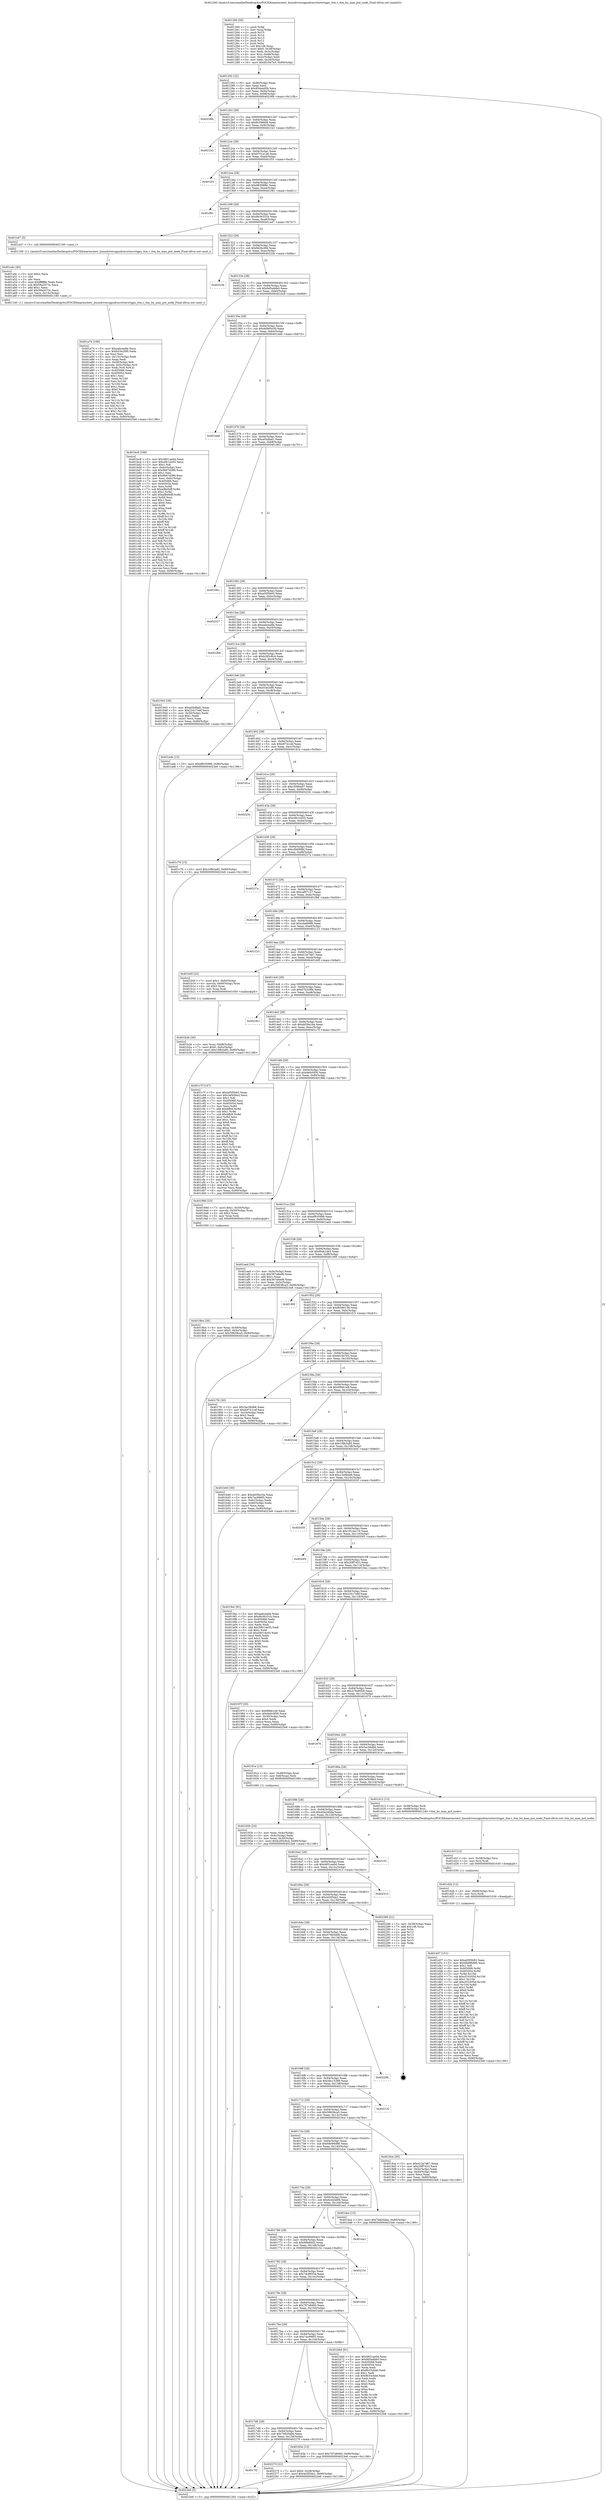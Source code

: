 digraph "0x401260" {
  label = "0x401260 (/mnt/c/Users/mathe/Desktop/tcc/POCII/binaries/extr_linuxdriversgpudrmvirtiovirtgpu_ttm.c_ttm_bo_man_put_node_Final-ollvm.out::main(0))"
  labelloc = "t"
  node[shape=record]

  Entry [label="",width=0.3,height=0.3,shape=circle,fillcolor=black,style=filled]
  "0x401292" [label="{
     0x401292 [32]\l
     | [instrs]\l
     &nbsp;&nbsp;0x401292 \<+6\>: mov -0x90(%rbp),%eax\l
     &nbsp;&nbsp;0x401298 \<+2\>: mov %eax,%ecx\l
     &nbsp;&nbsp;0x40129a \<+6\>: sub $0x85da4d5b,%ecx\l
     &nbsp;&nbsp;0x4012a0 \<+6\>: mov %eax,-0x94(%rbp)\l
     &nbsp;&nbsp;0x4012a6 \<+6\>: mov %ecx,-0x98(%rbp)\l
     &nbsp;&nbsp;0x4012ac \<+6\>: je 000000000040236b \<main+0x110b\>\l
  }"]
  "0x40236b" [label="{
     0x40236b\l
  }", style=dashed]
  "0x4012b2" [label="{
     0x4012b2 [28]\l
     | [instrs]\l
     &nbsp;&nbsp;0x4012b2 \<+5\>: jmp 00000000004012b7 \<main+0x57\>\l
     &nbsp;&nbsp;0x4012b7 \<+6\>: mov -0x94(%rbp),%eax\l
     &nbsp;&nbsp;0x4012bd \<+5\>: sub $0x8c398bf4,%eax\l
     &nbsp;&nbsp;0x4012c2 \<+6\>: mov %eax,-0x9c(%rbp)\l
     &nbsp;&nbsp;0x4012c8 \<+6\>: je 00000000004021b2 \<main+0xf52\>\l
  }"]
  Exit [label="",width=0.3,height=0.3,shape=circle,fillcolor=black,style=filled,peripheries=2]
  "0x4021b2" [label="{
     0x4021b2\l
  }", style=dashed]
  "0x4012ce" [label="{
     0x4012ce [28]\l
     | [instrs]\l
     &nbsp;&nbsp;0x4012ce \<+5\>: jmp 00000000004012d3 \<main+0x73\>\l
     &nbsp;&nbsp;0x4012d3 \<+6\>: mov -0x94(%rbp),%eax\l
     &nbsp;&nbsp;0x4012d9 \<+5\>: sub $0x9701a1a6,%eax\l
     &nbsp;&nbsp;0x4012de \<+6\>: mov %eax,-0xa0(%rbp)\l
     &nbsp;&nbsp;0x4012e4 \<+6\>: je 0000000000401f31 \<main+0xcd1\>\l
  }"]
  "0x4017f2" [label="{
     0x4017f2\l
  }", style=dashed]
  "0x401f31" [label="{
     0x401f31\l
  }", style=dashed]
  "0x4012ea" [label="{
     0x4012ea [28]\l
     | [instrs]\l
     &nbsp;&nbsp;0x4012ea \<+5\>: jmp 00000000004012ef \<main+0x8f\>\l
     &nbsp;&nbsp;0x4012ef \<+6\>: mov -0x94(%rbp),%eax\l
     &nbsp;&nbsp;0x4012f5 \<+5\>: sub $0x98308f6c,%eax\l
     &nbsp;&nbsp;0x4012fa \<+6\>: mov %eax,-0xa4(%rbp)\l
     &nbsp;&nbsp;0x401300 \<+6\>: je 0000000000401f81 \<main+0xd21\>\l
  }"]
  "0x402270" [label="{
     0x402270 [22]\l
     | [instrs]\l
     &nbsp;&nbsp;0x402270 \<+7\>: movl $0x0,-0x38(%rbp)\l
     &nbsp;&nbsp;0x402277 \<+10\>: movl $0x4d3f3da1,-0x90(%rbp)\l
     &nbsp;&nbsp;0x402281 \<+5\>: jmp 00000000004023e6 \<main+0x1186\>\l
  }"]
  "0x401f81" [label="{
     0x401f81\l
  }", style=dashed]
  "0x401306" [label="{
     0x401306 [28]\l
     | [instrs]\l
     &nbsp;&nbsp;0x401306 \<+5\>: jmp 000000000040130b \<main+0xab\>\l
     &nbsp;&nbsp;0x40130b \<+6\>: mov -0x94(%rbp),%eax\l
     &nbsp;&nbsp;0x401311 \<+5\>: sub $0x9b36331b,%eax\l
     &nbsp;&nbsp;0x401316 \<+6\>: mov %eax,-0xa8(%rbp)\l
     &nbsp;&nbsp;0x40131c \<+6\>: je 0000000000401a47 \<main+0x7e7\>\l
  }"]
  "0x401d37" [label="{
     0x401d37 [151]\l
     | [instrs]\l
     &nbsp;&nbsp;0x401d37 \<+5\>: mov $0xa05f5b93,%eax\l
     &nbsp;&nbsp;0x401d3c \<+5\>: mov $0x68d96d86,%ecx\l
     &nbsp;&nbsp;0x401d41 \<+2\>: mov $0x1,%dl\l
     &nbsp;&nbsp;0x401d43 \<+8\>: mov 0x405068,%r8d\l
     &nbsp;&nbsp;0x401d4b \<+8\>: mov 0x405054,%r9d\l
     &nbsp;&nbsp;0x401d53 \<+3\>: mov %r8d,%r10d\l
     &nbsp;&nbsp;0x401d56 \<+7\>: sub $0xcf10205d,%r10d\l
     &nbsp;&nbsp;0x401d5d \<+4\>: sub $0x1,%r10d\l
     &nbsp;&nbsp;0x401d61 \<+7\>: add $0xcf10205d,%r10d\l
     &nbsp;&nbsp;0x401d68 \<+4\>: imul %r10d,%r8d\l
     &nbsp;&nbsp;0x401d6c \<+4\>: and $0x1,%r8d\l
     &nbsp;&nbsp;0x401d70 \<+4\>: cmp $0x0,%r8d\l
     &nbsp;&nbsp;0x401d74 \<+4\>: sete %r11b\l
     &nbsp;&nbsp;0x401d78 \<+4\>: cmp $0xa,%r9d\l
     &nbsp;&nbsp;0x401d7c \<+3\>: setl %bl\l
     &nbsp;&nbsp;0x401d7f \<+3\>: mov %r11b,%r14b\l
     &nbsp;&nbsp;0x401d82 \<+4\>: xor $0xff,%r14b\l
     &nbsp;&nbsp;0x401d86 \<+3\>: mov %bl,%r15b\l
     &nbsp;&nbsp;0x401d89 \<+4\>: xor $0xff,%r15b\l
     &nbsp;&nbsp;0x401d8d \<+3\>: xor $0x1,%dl\l
     &nbsp;&nbsp;0x401d90 \<+3\>: mov %r14b,%r12b\l
     &nbsp;&nbsp;0x401d93 \<+4\>: and $0xff,%r12b\l
     &nbsp;&nbsp;0x401d97 \<+3\>: and %dl,%r11b\l
     &nbsp;&nbsp;0x401d9a \<+3\>: mov %r15b,%r13b\l
     &nbsp;&nbsp;0x401d9d \<+4\>: and $0xff,%r13b\l
     &nbsp;&nbsp;0x401da1 \<+2\>: and %dl,%bl\l
     &nbsp;&nbsp;0x401da3 \<+3\>: or %r11b,%r12b\l
     &nbsp;&nbsp;0x401da6 \<+3\>: or %bl,%r13b\l
     &nbsp;&nbsp;0x401da9 \<+3\>: xor %r13b,%r12b\l
     &nbsp;&nbsp;0x401dac \<+3\>: or %r15b,%r14b\l
     &nbsp;&nbsp;0x401daf \<+4\>: xor $0xff,%r14b\l
     &nbsp;&nbsp;0x401db3 \<+3\>: or $0x1,%dl\l
     &nbsp;&nbsp;0x401db6 \<+3\>: and %dl,%r14b\l
     &nbsp;&nbsp;0x401db9 \<+3\>: or %r14b,%r12b\l
     &nbsp;&nbsp;0x401dbc \<+4\>: test $0x1,%r12b\l
     &nbsp;&nbsp;0x401dc0 \<+3\>: cmovne %ecx,%eax\l
     &nbsp;&nbsp;0x401dc3 \<+6\>: mov %eax,-0x90(%rbp)\l
     &nbsp;&nbsp;0x401dc9 \<+5\>: jmp 00000000004023e6 \<main+0x1186\>\l
  }"]
  "0x401a47" [label="{
     0x401a47 [5]\l
     | [instrs]\l
     &nbsp;&nbsp;0x401a47 \<+5\>: call 0000000000401160 \<next_i\>\l
     | [calls]\l
     &nbsp;&nbsp;0x401160 \{1\} (/mnt/c/Users/mathe/Desktop/tcc/POCII/binaries/extr_linuxdriversgpudrmvirtiovirtgpu_ttm.c_ttm_bo_man_put_node_Final-ollvm.out::next_i)\l
  }"]
  "0x401322" [label="{
     0x401322 [28]\l
     | [instrs]\l
     &nbsp;&nbsp;0x401322 \<+5\>: jmp 0000000000401327 \<main+0xc7\>\l
     &nbsp;&nbsp;0x401327 \<+6\>: mov -0x94(%rbp),%eax\l
     &nbsp;&nbsp;0x40132d \<+5\>: sub $0x9d2bc6fd,%eax\l
     &nbsp;&nbsp;0x401332 \<+6\>: mov %eax,-0xac(%rbp)\l
     &nbsp;&nbsp;0x401338 \<+6\>: je 000000000040223e \<main+0xfde\>\l
  }"]
  "0x401d2b" [label="{
     0x401d2b [12]\l
     | [instrs]\l
     &nbsp;&nbsp;0x401d2b \<+4\>: mov -0x68(%rbp),%rsi\l
     &nbsp;&nbsp;0x401d2f \<+3\>: mov %rsi,%rdi\l
     &nbsp;&nbsp;0x401d32 \<+5\>: call 0000000000401030 \<free@plt\>\l
     | [calls]\l
     &nbsp;&nbsp;0x401030 \{1\} (unknown)\l
  }"]
  "0x40223e" [label="{
     0x40223e\l
  }", style=dashed]
  "0x40133e" [label="{
     0x40133e [28]\l
     | [instrs]\l
     &nbsp;&nbsp;0x40133e \<+5\>: jmp 0000000000401343 \<main+0xe3\>\l
     &nbsp;&nbsp;0x401343 \<+6\>: mov -0x94(%rbp),%eax\l
     &nbsp;&nbsp;0x401349 \<+5\>: sub $0x9d5a4bb0,%eax\l
     &nbsp;&nbsp;0x40134e \<+6\>: mov %eax,-0xb0(%rbp)\l
     &nbsp;&nbsp;0x401354 \<+6\>: je 0000000000401bc8 \<main+0x968\>\l
  }"]
  "0x401d1f" [label="{
     0x401d1f [12]\l
     | [instrs]\l
     &nbsp;&nbsp;0x401d1f \<+4\>: mov -0x58(%rbp),%rsi\l
     &nbsp;&nbsp;0x401d23 \<+3\>: mov %rsi,%rdi\l
     &nbsp;&nbsp;0x401d26 \<+5\>: call 0000000000401030 \<free@plt\>\l
     | [calls]\l
     &nbsp;&nbsp;0x401030 \{1\} (unknown)\l
  }"]
  "0x401bc8" [label="{
     0x401bc8 [168]\l
     | [instrs]\l
     &nbsp;&nbsp;0x401bc8 \<+5\>: mov $0x4851ae0d,%eax\l
     &nbsp;&nbsp;0x401bcd \<+5\>: mov $0xc6b14455,%ecx\l
     &nbsp;&nbsp;0x401bd2 \<+2\>: mov $0x1,%dl\l
     &nbsp;&nbsp;0x401bd4 \<+3\>: mov -0x6c(%rbp),%esi\l
     &nbsp;&nbsp;0x401bd7 \<+6\>: sub $0x9b67d386,%esi\l
     &nbsp;&nbsp;0x401bdd \<+3\>: add $0x1,%esi\l
     &nbsp;&nbsp;0x401be0 \<+6\>: add $0x9b67d386,%esi\l
     &nbsp;&nbsp;0x401be6 \<+3\>: mov %esi,-0x6c(%rbp)\l
     &nbsp;&nbsp;0x401be9 \<+7\>: mov 0x405068,%esi\l
     &nbsp;&nbsp;0x401bf0 \<+7\>: mov 0x405054,%edi\l
     &nbsp;&nbsp;0x401bf7 \<+3\>: mov %esi,%r8d\l
     &nbsp;&nbsp;0x401bfa \<+7\>: sub $0xaf8e0eff,%r8d\l
     &nbsp;&nbsp;0x401c01 \<+4\>: sub $0x1,%r8d\l
     &nbsp;&nbsp;0x401c05 \<+7\>: add $0xaf8e0eff,%r8d\l
     &nbsp;&nbsp;0x401c0c \<+4\>: imul %r8d,%esi\l
     &nbsp;&nbsp;0x401c10 \<+3\>: and $0x1,%esi\l
     &nbsp;&nbsp;0x401c13 \<+3\>: cmp $0x0,%esi\l
     &nbsp;&nbsp;0x401c16 \<+4\>: sete %r9b\l
     &nbsp;&nbsp;0x401c1a \<+3\>: cmp $0xa,%edi\l
     &nbsp;&nbsp;0x401c1d \<+4\>: setl %r10b\l
     &nbsp;&nbsp;0x401c21 \<+3\>: mov %r9b,%r11b\l
     &nbsp;&nbsp;0x401c24 \<+4\>: xor $0xff,%r11b\l
     &nbsp;&nbsp;0x401c28 \<+3\>: mov %r10b,%bl\l
     &nbsp;&nbsp;0x401c2b \<+3\>: xor $0xff,%bl\l
     &nbsp;&nbsp;0x401c2e \<+3\>: xor $0x1,%dl\l
     &nbsp;&nbsp;0x401c31 \<+3\>: mov %r11b,%r14b\l
     &nbsp;&nbsp;0x401c34 \<+4\>: and $0xff,%r14b\l
     &nbsp;&nbsp;0x401c38 \<+3\>: and %dl,%r9b\l
     &nbsp;&nbsp;0x401c3b \<+3\>: mov %bl,%r15b\l
     &nbsp;&nbsp;0x401c3e \<+4\>: and $0xff,%r15b\l
     &nbsp;&nbsp;0x401c42 \<+3\>: and %dl,%r10b\l
     &nbsp;&nbsp;0x401c45 \<+3\>: or %r9b,%r14b\l
     &nbsp;&nbsp;0x401c48 \<+3\>: or %r10b,%r15b\l
     &nbsp;&nbsp;0x401c4b \<+3\>: xor %r15b,%r14b\l
     &nbsp;&nbsp;0x401c4e \<+3\>: or %bl,%r11b\l
     &nbsp;&nbsp;0x401c51 \<+4\>: xor $0xff,%r11b\l
     &nbsp;&nbsp;0x401c55 \<+3\>: or $0x1,%dl\l
     &nbsp;&nbsp;0x401c58 \<+3\>: and %dl,%r11b\l
     &nbsp;&nbsp;0x401c5b \<+3\>: or %r11b,%r14b\l
     &nbsp;&nbsp;0x401c5e \<+4\>: test $0x1,%r14b\l
     &nbsp;&nbsp;0x401c62 \<+3\>: cmovne %ecx,%eax\l
     &nbsp;&nbsp;0x401c65 \<+6\>: mov %eax,-0x90(%rbp)\l
     &nbsp;&nbsp;0x401c6b \<+5\>: jmp 00000000004023e6 \<main+0x1186\>\l
  }"]
  "0x40135a" [label="{
     0x40135a [28]\l
     | [instrs]\l
     &nbsp;&nbsp;0x40135a \<+5\>: jmp 000000000040135f \<main+0xff\>\l
     &nbsp;&nbsp;0x40135f \<+6\>: mov -0x94(%rbp),%eax\l
     &nbsp;&nbsp;0x401365 \<+5\>: sub $0x9d965e39,%eax\l
     &nbsp;&nbsp;0x40136a \<+6\>: mov %eax,-0xb4(%rbp)\l
     &nbsp;&nbsp;0x401370 \<+6\>: je 0000000000401ddd \<main+0xb7d\>\l
  }"]
  "0x4017d6" [label="{
     0x4017d6 [28]\l
     | [instrs]\l
     &nbsp;&nbsp;0x4017d6 \<+5\>: jmp 00000000004017db \<main+0x57b\>\l
     &nbsp;&nbsp;0x4017db \<+6\>: mov -0x94(%rbp),%eax\l
     &nbsp;&nbsp;0x4017e1 \<+5\>: sub $0x7b820abe,%eax\l
     &nbsp;&nbsp;0x4017e6 \<+6\>: mov %eax,-0x158(%rbp)\l
     &nbsp;&nbsp;0x4017ec \<+6\>: je 0000000000402270 \<main+0x1010\>\l
  }"]
  "0x401ddd" [label="{
     0x401ddd\l
  }", style=dashed]
  "0x401376" [label="{
     0x401376 [28]\l
     | [instrs]\l
     &nbsp;&nbsp;0x401376 \<+5\>: jmp 000000000040137b \<main+0x11b\>\l
     &nbsp;&nbsp;0x40137b \<+6\>: mov -0x94(%rbp),%eax\l
     &nbsp;&nbsp;0x401381 \<+5\>: sub $0xa05dfad1,%eax\l
     &nbsp;&nbsp;0x401386 \<+6\>: mov %eax,-0xb8(%rbp)\l
     &nbsp;&nbsp;0x40138c \<+6\>: je 0000000000401961 \<main+0x701\>\l
  }"]
  "0x401b5e" [label="{
     0x401b5e [15]\l
     | [instrs]\l
     &nbsp;&nbsp;0x401b5e \<+10\>: movl $0x787a8460,-0x90(%rbp)\l
     &nbsp;&nbsp;0x401b68 \<+5\>: jmp 00000000004023e6 \<main+0x1186\>\l
  }"]
  "0x401961" [label="{
     0x401961\l
  }", style=dashed]
  "0x401392" [label="{
     0x401392 [28]\l
     | [instrs]\l
     &nbsp;&nbsp;0x401392 \<+5\>: jmp 0000000000401397 \<main+0x137\>\l
     &nbsp;&nbsp;0x401397 \<+6\>: mov -0x94(%rbp),%eax\l
     &nbsp;&nbsp;0x40139d \<+5\>: sub $0xa05f5b93,%eax\l
     &nbsp;&nbsp;0x4013a2 \<+6\>: mov %eax,-0xbc(%rbp)\l
     &nbsp;&nbsp;0x4013a8 \<+6\>: je 0000000000402337 \<main+0x10d7\>\l
  }"]
  "0x4017ba" [label="{
     0x4017ba [28]\l
     | [instrs]\l
     &nbsp;&nbsp;0x4017ba \<+5\>: jmp 00000000004017bf \<main+0x55f\>\l
     &nbsp;&nbsp;0x4017bf \<+6\>: mov -0x94(%rbp),%eax\l
     &nbsp;&nbsp;0x4017c5 \<+5\>: sub $0x7ac996f3,%eax\l
     &nbsp;&nbsp;0x4017ca \<+6\>: mov %eax,-0x154(%rbp)\l
     &nbsp;&nbsp;0x4017d0 \<+6\>: je 0000000000401b5e \<main+0x8fe\>\l
  }"]
  "0x402337" [label="{
     0x402337\l
  }", style=dashed]
  "0x4013ae" [label="{
     0x4013ae [28]\l
     | [instrs]\l
     &nbsp;&nbsp;0x4013ae \<+5\>: jmp 00000000004013b3 \<main+0x153\>\l
     &nbsp;&nbsp;0x4013b3 \<+6\>: mov -0x94(%rbp),%eax\l
     &nbsp;&nbsp;0x4013b9 \<+5\>: sub $0xaabcea8a,%eax\l
     &nbsp;&nbsp;0x4013be \<+6\>: mov %eax,-0xc0(%rbp)\l
     &nbsp;&nbsp;0x4013c4 \<+6\>: je 00000000004022b6 \<main+0x1056\>\l
  }"]
  "0x401b6d" [label="{
     0x401b6d [91]\l
     | [instrs]\l
     &nbsp;&nbsp;0x401b6d \<+5\>: mov $0x4851ae0d,%eax\l
     &nbsp;&nbsp;0x401b72 \<+5\>: mov $0x9d5a4bb0,%ecx\l
     &nbsp;&nbsp;0x401b77 \<+7\>: mov 0x405068,%edx\l
     &nbsp;&nbsp;0x401b7e \<+7\>: mov 0x405054,%esi\l
     &nbsp;&nbsp;0x401b85 \<+2\>: mov %edx,%edi\l
     &nbsp;&nbsp;0x401b87 \<+6\>: add $0x9b33cbdd,%edi\l
     &nbsp;&nbsp;0x401b8d \<+3\>: sub $0x1,%edi\l
     &nbsp;&nbsp;0x401b90 \<+6\>: sub $0x9b33cbdd,%edi\l
     &nbsp;&nbsp;0x401b96 \<+3\>: imul %edi,%edx\l
     &nbsp;&nbsp;0x401b99 \<+3\>: and $0x1,%edx\l
     &nbsp;&nbsp;0x401b9c \<+3\>: cmp $0x0,%edx\l
     &nbsp;&nbsp;0x401b9f \<+4\>: sete %r8b\l
     &nbsp;&nbsp;0x401ba3 \<+3\>: cmp $0xa,%esi\l
     &nbsp;&nbsp;0x401ba6 \<+4\>: setl %r9b\l
     &nbsp;&nbsp;0x401baa \<+3\>: mov %r8b,%r10b\l
     &nbsp;&nbsp;0x401bad \<+3\>: and %r9b,%r10b\l
     &nbsp;&nbsp;0x401bb0 \<+3\>: xor %r9b,%r8b\l
     &nbsp;&nbsp;0x401bb3 \<+3\>: or %r8b,%r10b\l
     &nbsp;&nbsp;0x401bb6 \<+4\>: test $0x1,%r10b\l
     &nbsp;&nbsp;0x401bba \<+3\>: cmovne %ecx,%eax\l
     &nbsp;&nbsp;0x401bbd \<+6\>: mov %eax,-0x90(%rbp)\l
     &nbsp;&nbsp;0x401bc3 \<+5\>: jmp 00000000004023e6 \<main+0x1186\>\l
  }"]
  "0x4022b6" [label="{
     0x4022b6\l
  }", style=dashed]
  "0x4013ca" [label="{
     0x4013ca [28]\l
     | [instrs]\l
     &nbsp;&nbsp;0x4013ca \<+5\>: jmp 00000000004013cf \<main+0x16f\>\l
     &nbsp;&nbsp;0x4013cf \<+6\>: mov -0x94(%rbp),%eax\l
     &nbsp;&nbsp;0x4013d5 \<+5\>: sub $0xb285c8c4,%eax\l
     &nbsp;&nbsp;0x4013da \<+6\>: mov %eax,-0xc4(%rbp)\l
     &nbsp;&nbsp;0x4013e0 \<+6\>: je 0000000000401943 \<main+0x6e3\>\l
  }"]
  "0x40179e" [label="{
     0x40179e [28]\l
     | [instrs]\l
     &nbsp;&nbsp;0x40179e \<+5\>: jmp 00000000004017a3 \<main+0x543\>\l
     &nbsp;&nbsp;0x4017a3 \<+6\>: mov -0x94(%rbp),%eax\l
     &nbsp;&nbsp;0x4017a9 \<+5\>: sub $0x787a8460,%eax\l
     &nbsp;&nbsp;0x4017ae \<+6\>: mov %eax,-0x150(%rbp)\l
     &nbsp;&nbsp;0x4017b4 \<+6\>: je 0000000000401b6d \<main+0x90d\>\l
  }"]
  "0x401943" [label="{
     0x401943 [30]\l
     | [instrs]\l
     &nbsp;&nbsp;0x401943 \<+5\>: mov $0xa05dfad1,%eax\l
     &nbsp;&nbsp;0x401948 \<+5\>: mov $0x23417e6f,%ecx\l
     &nbsp;&nbsp;0x40194d \<+3\>: mov -0x30(%rbp),%edx\l
     &nbsp;&nbsp;0x401950 \<+3\>: cmp $0x1,%edx\l
     &nbsp;&nbsp;0x401953 \<+3\>: cmovl %ecx,%eax\l
     &nbsp;&nbsp;0x401956 \<+6\>: mov %eax,-0x90(%rbp)\l
     &nbsp;&nbsp;0x40195c \<+5\>: jmp 00000000004023e6 \<main+0x1186\>\l
  }"]
  "0x4013e6" [label="{
     0x4013e6 [28]\l
     | [instrs]\l
     &nbsp;&nbsp;0x4013e6 \<+5\>: jmp 00000000004013eb \<main+0x18b\>\l
     &nbsp;&nbsp;0x4013eb \<+6\>: mov -0x94(%rbp),%eax\l
     &nbsp;&nbsp;0x4013f1 \<+5\>: sub $0xb53e20f0,%eax\l
     &nbsp;&nbsp;0x4013f6 \<+6\>: mov %eax,-0xc8(%rbp)\l
     &nbsp;&nbsp;0x4013fc \<+6\>: je 0000000000401ade \<main+0x87e\>\l
  }"]
  "0x401e0e" [label="{
     0x401e0e\l
  }", style=dashed]
  "0x401ade" [label="{
     0x401ade [15]\l
     | [instrs]\l
     &nbsp;&nbsp;0x401ade \<+10\>: movl $0xdf935998,-0x90(%rbp)\l
     &nbsp;&nbsp;0x401ae8 \<+5\>: jmp 00000000004023e6 \<main+0x1186\>\l
  }"]
  "0x401402" [label="{
     0x401402 [28]\l
     | [instrs]\l
     &nbsp;&nbsp;0x401402 \<+5\>: jmp 0000000000401407 \<main+0x1a7\>\l
     &nbsp;&nbsp;0x401407 \<+6\>: mov -0x94(%rbp),%eax\l
     &nbsp;&nbsp;0x40140d \<+5\>: sub $0xb9741cef,%eax\l
     &nbsp;&nbsp;0x401412 \<+6\>: mov %eax,-0xcc(%rbp)\l
     &nbsp;&nbsp;0x401418 \<+6\>: je 000000000040181a \<main+0x5ba\>\l
  }"]
  "0x401782" [label="{
     0x401782 [28]\l
     | [instrs]\l
     &nbsp;&nbsp;0x401782 \<+5\>: jmp 0000000000401787 \<main+0x527\>\l
     &nbsp;&nbsp;0x401787 \<+6\>: mov -0x94(%rbp),%eax\l
     &nbsp;&nbsp;0x40178d \<+5\>: sub $0x74c8955a,%eax\l
     &nbsp;&nbsp;0x401792 \<+6\>: mov %eax,-0x14c(%rbp)\l
     &nbsp;&nbsp;0x401798 \<+6\>: je 0000000000401e0e \<main+0xbae\>\l
  }"]
  "0x40181a" [label="{
     0x40181a\l
  }", style=dashed]
  "0x40141e" [label="{
     0x40141e [28]\l
     | [instrs]\l
     &nbsp;&nbsp;0x40141e \<+5\>: jmp 0000000000401423 \<main+0x1c3\>\l
     &nbsp;&nbsp;0x401423 \<+6\>: mov -0x94(%rbp),%eax\l
     &nbsp;&nbsp;0x401429 \<+5\>: sub $0xc599ba07,%eax\l
     &nbsp;&nbsp;0x40142e \<+6\>: mov %eax,-0xd0(%rbp)\l
     &nbsp;&nbsp;0x401434 \<+6\>: je 000000000040225c \<main+0xffc\>\l
  }"]
  "0x40215c" [label="{
     0x40215c\l
  }", style=dashed]
  "0x40225c" [label="{
     0x40225c\l
  }", style=dashed]
  "0x40143a" [label="{
     0x40143a [28]\l
     | [instrs]\l
     &nbsp;&nbsp;0x40143a \<+5\>: jmp 000000000040143f \<main+0x1df\>\l
     &nbsp;&nbsp;0x40143f \<+6\>: mov -0x94(%rbp),%eax\l
     &nbsp;&nbsp;0x401445 \<+5\>: sub $0xc6b14455,%eax\l
     &nbsp;&nbsp;0x40144a \<+6\>: mov %eax,-0xd4(%rbp)\l
     &nbsp;&nbsp;0x401450 \<+6\>: je 0000000000401c70 \<main+0xa10\>\l
  }"]
  "0x401766" [label="{
     0x401766 [28]\l
     | [instrs]\l
     &nbsp;&nbsp;0x401766 \<+5\>: jmp 000000000040176b \<main+0x50b\>\l
     &nbsp;&nbsp;0x40176b \<+6\>: mov -0x94(%rbp),%eax\l
     &nbsp;&nbsp;0x401771 \<+5\>: sub $0x6f8dfd45,%eax\l
     &nbsp;&nbsp;0x401776 \<+6\>: mov %eax,-0x148(%rbp)\l
     &nbsp;&nbsp;0x40177c \<+6\>: je 000000000040215c \<main+0xefc\>\l
  }"]
  "0x401c70" [label="{
     0x401c70 [15]\l
     | [instrs]\l
     &nbsp;&nbsp;0x401c70 \<+10\>: movl $0x10fb3a85,-0x90(%rbp)\l
     &nbsp;&nbsp;0x401c7a \<+5\>: jmp 00000000004023e6 \<main+0x1186\>\l
  }"]
  "0x401456" [label="{
     0x401456 [28]\l
     | [instrs]\l
     &nbsp;&nbsp;0x401456 \<+5\>: jmp 000000000040145b \<main+0x1fb\>\l
     &nbsp;&nbsp;0x40145b \<+6\>: mov -0x94(%rbp),%eax\l
     &nbsp;&nbsp;0x401461 \<+5\>: sub $0xc6b699fd,%eax\l
     &nbsp;&nbsp;0x401466 \<+6\>: mov %eax,-0xd8(%rbp)\l
     &nbsp;&nbsp;0x40146c \<+6\>: je 000000000040237a \<main+0x111a\>\l
  }"]
  "0x401ea1" [label="{
     0x401ea1\l
  }", style=dashed]
  "0x40237a" [label="{
     0x40237a\l
  }", style=dashed]
  "0x401472" [label="{
     0x401472 [28]\l
     | [instrs]\l
     &nbsp;&nbsp;0x401472 \<+5\>: jmp 0000000000401477 \<main+0x217\>\l
     &nbsp;&nbsp;0x401477 \<+6\>: mov -0x94(%rbp),%eax\l
     &nbsp;&nbsp;0x40147d \<+5\>: sub $0xcaf07127,%eax\l
     &nbsp;&nbsp;0x401482 \<+6\>: mov %eax,-0xdc(%rbp)\l
     &nbsp;&nbsp;0x401488 \<+6\>: je 0000000000401f9d \<main+0xd3d\>\l
  }"]
  "0x40174a" [label="{
     0x40174a [28]\l
     | [instrs]\l
     &nbsp;&nbsp;0x40174a \<+5\>: jmp 000000000040174f \<main+0x4ef\>\l
     &nbsp;&nbsp;0x40174f \<+6\>: mov -0x94(%rbp),%eax\l
     &nbsp;&nbsp;0x401755 \<+5\>: sub $0x6cd2bb96,%eax\l
     &nbsp;&nbsp;0x40175a \<+6\>: mov %eax,-0x144(%rbp)\l
     &nbsp;&nbsp;0x401760 \<+6\>: je 0000000000401ea1 \<main+0xc41\>\l
  }"]
  "0x401f9d" [label="{
     0x401f9d\l
  }", style=dashed]
  "0x40148e" [label="{
     0x40148e [28]\l
     | [instrs]\l
     &nbsp;&nbsp;0x40148e \<+5\>: jmp 0000000000401493 \<main+0x233\>\l
     &nbsp;&nbsp;0x401493 \<+6\>: mov -0x94(%rbp),%eax\l
     &nbsp;&nbsp;0x401499 \<+5\>: sub $0xcda666f9,%eax\l
     &nbsp;&nbsp;0x40149e \<+6\>: mov %eax,-0xe0(%rbp)\l
     &nbsp;&nbsp;0x4014a4 \<+6\>: je 0000000000402123 \<main+0xec3\>\l
  }"]
  "0x401dce" [label="{
     0x401dce [15]\l
     | [instrs]\l
     &nbsp;&nbsp;0x401dce \<+10\>: movl $0x7b820abe,-0x90(%rbp)\l
     &nbsp;&nbsp;0x401dd8 \<+5\>: jmp 00000000004023e6 \<main+0x1186\>\l
  }"]
  "0x402123" [label="{
     0x402123\l
  }", style=dashed]
  "0x4014aa" [label="{
     0x4014aa [28]\l
     | [instrs]\l
     &nbsp;&nbsp;0x4014aa \<+5\>: jmp 00000000004014af \<main+0x24f\>\l
     &nbsp;&nbsp;0x4014af \<+6\>: mov -0x94(%rbp),%eax\l
     &nbsp;&nbsp;0x4014b5 \<+5\>: sub $0xd12e7a67,%eax\l
     &nbsp;&nbsp;0x4014ba \<+6\>: mov %eax,-0xe4(%rbp)\l
     &nbsp;&nbsp;0x4014c0 \<+6\>: je 0000000000401b0f \<main+0x8af\>\l
  }"]
  "0x401b26" [label="{
     0x401b26 [26]\l
     | [instrs]\l
     &nbsp;&nbsp;0x401b26 \<+4\>: mov %rax,-0x68(%rbp)\l
     &nbsp;&nbsp;0x401b2a \<+7\>: movl $0x0,-0x6c(%rbp)\l
     &nbsp;&nbsp;0x401b31 \<+10\>: movl $0x10fb3a85,-0x90(%rbp)\l
     &nbsp;&nbsp;0x401b3b \<+5\>: jmp 00000000004023e6 \<main+0x1186\>\l
  }"]
  "0x401b0f" [label="{
     0x401b0f [23]\l
     | [instrs]\l
     &nbsp;&nbsp;0x401b0f \<+7\>: movl $0x1,-0x60(%rbp)\l
     &nbsp;&nbsp;0x401b16 \<+4\>: movslq -0x60(%rbp),%rax\l
     &nbsp;&nbsp;0x401b1a \<+4\>: shl $0x3,%rax\l
     &nbsp;&nbsp;0x401b1e \<+3\>: mov %rax,%rdi\l
     &nbsp;&nbsp;0x401b21 \<+5\>: call 0000000000401050 \<malloc@plt\>\l
     | [calls]\l
     &nbsp;&nbsp;0x401050 \{1\} (unknown)\l
  }"]
  "0x4014c6" [label="{
     0x4014c6 [28]\l
     | [instrs]\l
     &nbsp;&nbsp;0x4014c6 \<+5\>: jmp 00000000004014cb \<main+0x26b\>\l
     &nbsp;&nbsp;0x4014cb \<+6\>: mov -0x94(%rbp),%eax\l
     &nbsp;&nbsp;0x4014d1 \<+5\>: sub $0xd7b328fe,%eax\l
     &nbsp;&nbsp;0x4014d6 \<+6\>: mov %eax,-0xe8(%rbp)\l
     &nbsp;&nbsp;0x4014dc \<+6\>: je 00000000004023b1 \<main+0x1151\>\l
  }"]
  "0x401a74" [label="{
     0x401a74 [106]\l
     | [instrs]\l
     &nbsp;&nbsp;0x401a74 \<+5\>: mov $0xaabcea8a,%ecx\l
     &nbsp;&nbsp;0x401a79 \<+5\>: mov $0xb53e20f0,%edx\l
     &nbsp;&nbsp;0x401a7e \<+2\>: xor %esi,%esi\l
     &nbsp;&nbsp;0x401a80 \<+6\>: mov -0x15c(%rbp),%edi\l
     &nbsp;&nbsp;0x401a86 \<+3\>: imul %eax,%edi\l
     &nbsp;&nbsp;0x401a89 \<+4\>: mov -0x58(%rbp),%r8\l
     &nbsp;&nbsp;0x401a8d \<+4\>: movslq -0x5c(%rbp),%r9\l
     &nbsp;&nbsp;0x401a91 \<+4\>: mov %edi,(%r8,%r9,4)\l
     &nbsp;&nbsp;0x401a95 \<+7\>: mov 0x405068,%eax\l
     &nbsp;&nbsp;0x401a9c \<+7\>: mov 0x405054,%edi\l
     &nbsp;&nbsp;0x401aa3 \<+3\>: sub $0x1,%esi\l
     &nbsp;&nbsp;0x401aa6 \<+3\>: mov %eax,%r10d\l
     &nbsp;&nbsp;0x401aa9 \<+3\>: add %esi,%r10d\l
     &nbsp;&nbsp;0x401aac \<+4\>: imul %r10d,%eax\l
     &nbsp;&nbsp;0x401ab0 \<+3\>: and $0x1,%eax\l
     &nbsp;&nbsp;0x401ab3 \<+3\>: cmp $0x0,%eax\l
     &nbsp;&nbsp;0x401ab6 \<+4\>: sete %r11b\l
     &nbsp;&nbsp;0x401aba \<+3\>: cmp $0xa,%edi\l
     &nbsp;&nbsp;0x401abd \<+3\>: setl %bl\l
     &nbsp;&nbsp;0x401ac0 \<+3\>: mov %r11b,%r14b\l
     &nbsp;&nbsp;0x401ac3 \<+3\>: and %bl,%r14b\l
     &nbsp;&nbsp;0x401ac6 \<+3\>: xor %bl,%r11b\l
     &nbsp;&nbsp;0x401ac9 \<+3\>: or %r11b,%r14b\l
     &nbsp;&nbsp;0x401acc \<+4\>: test $0x1,%r14b\l
     &nbsp;&nbsp;0x401ad0 \<+3\>: cmovne %edx,%ecx\l
     &nbsp;&nbsp;0x401ad3 \<+6\>: mov %ecx,-0x90(%rbp)\l
     &nbsp;&nbsp;0x401ad9 \<+5\>: jmp 00000000004023e6 \<main+0x1186\>\l
  }"]
  "0x4023b1" [label="{
     0x4023b1\l
  }", style=dashed]
  "0x4014e2" [label="{
     0x4014e2 [28]\l
     | [instrs]\l
     &nbsp;&nbsp;0x4014e2 \<+5\>: jmp 00000000004014e7 \<main+0x287\>\l
     &nbsp;&nbsp;0x4014e7 \<+6\>: mov -0x94(%rbp),%eax\l
     &nbsp;&nbsp;0x4014ed \<+5\>: sub $0xdd39a16a,%eax\l
     &nbsp;&nbsp;0x4014f2 \<+6\>: mov %eax,-0xec(%rbp)\l
     &nbsp;&nbsp;0x4014f8 \<+6\>: je 0000000000401c7f \<main+0xa1f\>\l
  }"]
  "0x401a4c" [label="{
     0x401a4c [40]\l
     | [instrs]\l
     &nbsp;&nbsp;0x401a4c \<+5\>: mov $0x2,%ecx\l
     &nbsp;&nbsp;0x401a51 \<+1\>: cltd\l
     &nbsp;&nbsp;0x401a52 \<+2\>: idiv %ecx\l
     &nbsp;&nbsp;0x401a54 \<+6\>: imul $0xfffffffe,%edx,%ecx\l
     &nbsp;&nbsp;0x401a5a \<+6\>: sub $0x59a2073c,%ecx\l
     &nbsp;&nbsp;0x401a60 \<+3\>: add $0x1,%ecx\l
     &nbsp;&nbsp;0x401a63 \<+6\>: add $0x59a2073c,%ecx\l
     &nbsp;&nbsp;0x401a69 \<+6\>: mov %ecx,-0x15c(%rbp)\l
     &nbsp;&nbsp;0x401a6f \<+5\>: call 0000000000401160 \<next_i\>\l
     | [calls]\l
     &nbsp;&nbsp;0x401160 \{1\} (/mnt/c/Users/mathe/Desktop/tcc/POCII/binaries/extr_linuxdriversgpudrmvirtiovirtgpu_ttm.c_ttm_bo_man_put_node_Final-ollvm.out::next_i)\l
  }"]
  "0x401c7f" [label="{
     0x401c7f [147]\l
     | [instrs]\l
     &nbsp;&nbsp;0x401c7f \<+5\>: mov $0xa05f5b93,%eax\l
     &nbsp;&nbsp;0x401c84 \<+5\>: mov $0x3ef458e3,%ecx\l
     &nbsp;&nbsp;0x401c89 \<+2\>: mov $0x1,%dl\l
     &nbsp;&nbsp;0x401c8b \<+7\>: mov 0x405068,%esi\l
     &nbsp;&nbsp;0x401c92 \<+7\>: mov 0x405054,%edi\l
     &nbsp;&nbsp;0x401c99 \<+3\>: mov %esi,%r8d\l
     &nbsp;&nbsp;0x401c9c \<+7\>: add $0xbffc6,%r8d\l
     &nbsp;&nbsp;0x401ca3 \<+4\>: sub $0x1,%r8d\l
     &nbsp;&nbsp;0x401ca7 \<+7\>: sub $0xbffc6,%r8d\l
     &nbsp;&nbsp;0x401cae \<+4\>: imul %r8d,%esi\l
     &nbsp;&nbsp;0x401cb2 \<+3\>: and $0x1,%esi\l
     &nbsp;&nbsp;0x401cb5 \<+3\>: cmp $0x0,%esi\l
     &nbsp;&nbsp;0x401cb8 \<+4\>: sete %r9b\l
     &nbsp;&nbsp;0x401cbc \<+3\>: cmp $0xa,%edi\l
     &nbsp;&nbsp;0x401cbf \<+4\>: setl %r10b\l
     &nbsp;&nbsp;0x401cc3 \<+3\>: mov %r9b,%r11b\l
     &nbsp;&nbsp;0x401cc6 \<+4\>: xor $0xff,%r11b\l
     &nbsp;&nbsp;0x401cca \<+3\>: mov %r10b,%bl\l
     &nbsp;&nbsp;0x401ccd \<+3\>: xor $0xff,%bl\l
     &nbsp;&nbsp;0x401cd0 \<+3\>: xor $0x0,%dl\l
     &nbsp;&nbsp;0x401cd3 \<+3\>: mov %r11b,%r14b\l
     &nbsp;&nbsp;0x401cd6 \<+4\>: and $0x0,%r14b\l
     &nbsp;&nbsp;0x401cda \<+3\>: and %dl,%r9b\l
     &nbsp;&nbsp;0x401cdd \<+3\>: mov %bl,%r15b\l
     &nbsp;&nbsp;0x401ce0 \<+4\>: and $0x0,%r15b\l
     &nbsp;&nbsp;0x401ce4 \<+3\>: and %dl,%r10b\l
     &nbsp;&nbsp;0x401ce7 \<+3\>: or %r9b,%r14b\l
     &nbsp;&nbsp;0x401cea \<+3\>: or %r10b,%r15b\l
     &nbsp;&nbsp;0x401ced \<+3\>: xor %r15b,%r14b\l
     &nbsp;&nbsp;0x401cf0 \<+3\>: or %bl,%r11b\l
     &nbsp;&nbsp;0x401cf3 \<+4\>: xor $0xff,%r11b\l
     &nbsp;&nbsp;0x401cf7 \<+3\>: or $0x0,%dl\l
     &nbsp;&nbsp;0x401cfa \<+3\>: and %dl,%r11b\l
     &nbsp;&nbsp;0x401cfd \<+3\>: or %r11b,%r14b\l
     &nbsp;&nbsp;0x401d00 \<+4\>: test $0x1,%r14b\l
     &nbsp;&nbsp;0x401d04 \<+3\>: cmovne %ecx,%eax\l
     &nbsp;&nbsp;0x401d07 \<+6\>: mov %eax,-0x90(%rbp)\l
     &nbsp;&nbsp;0x401d0d \<+5\>: jmp 00000000004023e6 \<main+0x1186\>\l
  }"]
  "0x4014fe" [label="{
     0x4014fe [28]\l
     | [instrs]\l
     &nbsp;&nbsp;0x4014fe \<+5\>: jmp 0000000000401503 \<main+0x2a3\>\l
     &nbsp;&nbsp;0x401503 \<+6\>: mov -0x94(%rbp),%eax\l
     &nbsp;&nbsp;0x401509 \<+5\>: sub $0xde0c0f30,%eax\l
     &nbsp;&nbsp;0x40150e \<+6\>: mov %eax,-0xf0(%rbp)\l
     &nbsp;&nbsp;0x401514 \<+6\>: je 000000000040199d \<main+0x73d\>\l
  }"]
  "0x40172e" [label="{
     0x40172e [28]\l
     | [instrs]\l
     &nbsp;&nbsp;0x40172e \<+5\>: jmp 0000000000401733 \<main+0x4d3\>\l
     &nbsp;&nbsp;0x401733 \<+6\>: mov -0x94(%rbp),%eax\l
     &nbsp;&nbsp;0x401739 \<+5\>: sub $0x68d96d86,%eax\l
     &nbsp;&nbsp;0x40173e \<+6\>: mov %eax,-0x140(%rbp)\l
     &nbsp;&nbsp;0x401744 \<+6\>: je 0000000000401dce \<main+0xb6e\>\l
  }"]
  "0x40199d" [label="{
     0x40199d [23]\l
     | [instrs]\l
     &nbsp;&nbsp;0x40199d \<+7\>: movl $0x1,-0x50(%rbp)\l
     &nbsp;&nbsp;0x4019a4 \<+4\>: movslq -0x50(%rbp),%rax\l
     &nbsp;&nbsp;0x4019a8 \<+4\>: shl $0x2,%rax\l
     &nbsp;&nbsp;0x4019ac \<+3\>: mov %rax,%rdi\l
     &nbsp;&nbsp;0x4019af \<+5\>: call 0000000000401050 \<malloc@plt\>\l
     | [calls]\l
     &nbsp;&nbsp;0x401050 \{1\} (unknown)\l
  }"]
  "0x40151a" [label="{
     0x40151a [28]\l
     | [instrs]\l
     &nbsp;&nbsp;0x40151a \<+5\>: jmp 000000000040151f \<main+0x2bf\>\l
     &nbsp;&nbsp;0x40151f \<+6\>: mov -0x94(%rbp),%eax\l
     &nbsp;&nbsp;0x401525 \<+5\>: sub $0xdf935998,%eax\l
     &nbsp;&nbsp;0x40152a \<+6\>: mov %eax,-0xf4(%rbp)\l
     &nbsp;&nbsp;0x401530 \<+6\>: je 0000000000401aed \<main+0x88d\>\l
  }"]
  "0x4019ce" [label="{
     0x4019ce [30]\l
     | [instrs]\l
     &nbsp;&nbsp;0x4019ce \<+5\>: mov $0xd12e7a67,%eax\l
     &nbsp;&nbsp;0x4019d3 \<+5\>: mov $0x20ff7d23,%ecx\l
     &nbsp;&nbsp;0x4019d8 \<+3\>: mov -0x5c(%rbp),%edx\l
     &nbsp;&nbsp;0x4019db \<+3\>: cmp -0x50(%rbp),%edx\l
     &nbsp;&nbsp;0x4019de \<+3\>: cmovl %ecx,%eax\l
     &nbsp;&nbsp;0x4019e1 \<+6\>: mov %eax,-0x90(%rbp)\l
     &nbsp;&nbsp;0x4019e7 \<+5\>: jmp 00000000004023e6 \<main+0x1186\>\l
  }"]
  "0x401aed" [label="{
     0x401aed [34]\l
     | [instrs]\l
     &nbsp;&nbsp;0x401aed \<+3\>: mov -0x5c(%rbp),%eax\l
     &nbsp;&nbsp;0x401af0 \<+5\>: sub $0x387a6ed8,%eax\l
     &nbsp;&nbsp;0x401af5 \<+3\>: add $0x1,%eax\l
     &nbsp;&nbsp;0x401af8 \<+5\>: add $0x387a6ed8,%eax\l
     &nbsp;&nbsp;0x401afd \<+3\>: mov %eax,-0x5c(%rbp)\l
     &nbsp;&nbsp;0x401b00 \<+10\>: movl $0x59638ca5,-0x90(%rbp)\l
     &nbsp;&nbsp;0x401b0a \<+5\>: jmp 00000000004023e6 \<main+0x1186\>\l
  }"]
  "0x401536" [label="{
     0x401536 [28]\l
     | [instrs]\l
     &nbsp;&nbsp;0x401536 \<+5\>: jmp 000000000040153b \<main+0x2db\>\l
     &nbsp;&nbsp;0x40153b \<+6\>: mov -0x94(%rbp),%eax\l
     &nbsp;&nbsp;0x401541 \<+5\>: sub $0xf0a61da3,%eax\l
     &nbsp;&nbsp;0x401546 \<+6\>: mov %eax,-0xf8(%rbp)\l
     &nbsp;&nbsp;0x40154c \<+6\>: je 000000000040190f \<main+0x6af\>\l
  }"]
  "0x401712" [label="{
     0x401712 [28]\l
     | [instrs]\l
     &nbsp;&nbsp;0x401712 \<+5\>: jmp 0000000000401717 \<main+0x4b7\>\l
     &nbsp;&nbsp;0x401717 \<+6\>: mov -0x94(%rbp),%eax\l
     &nbsp;&nbsp;0x40171d \<+5\>: sub $0x59638ca5,%eax\l
     &nbsp;&nbsp;0x401722 \<+6\>: mov %eax,-0x13c(%rbp)\l
     &nbsp;&nbsp;0x401728 \<+6\>: je 00000000004019ce \<main+0x76e\>\l
  }"]
  "0x40190f" [label="{
     0x40190f\l
  }", style=dashed]
  "0x401552" [label="{
     0x401552 [28]\l
     | [instrs]\l
     &nbsp;&nbsp;0x401552 \<+5\>: jmp 0000000000401557 \<main+0x2f7\>\l
     &nbsp;&nbsp;0x401557 \<+6\>: mov -0x94(%rbp),%eax\l
     &nbsp;&nbsp;0x40155d \<+5\>: sub $0xf6590138,%eax\l
     &nbsp;&nbsp;0x401562 \<+6\>: mov %eax,-0xfc(%rbp)\l
     &nbsp;&nbsp;0x401568 \<+6\>: je 0000000000401f13 \<main+0xcb3\>\l
  }"]
  "0x402132" [label="{
     0x402132\l
  }", style=dashed]
  "0x401f13" [label="{
     0x401f13\l
  }", style=dashed]
  "0x40156e" [label="{
     0x40156e [28]\l
     | [instrs]\l
     &nbsp;&nbsp;0x40156e \<+5\>: jmp 0000000000401573 \<main+0x313\>\l
     &nbsp;&nbsp;0x401573 \<+6\>: mov -0x94(%rbp),%eax\l
     &nbsp;&nbsp;0x401579 \<+5\>: sub $0xfd19a7b3,%eax\l
     &nbsp;&nbsp;0x40157e \<+6\>: mov %eax,-0x100(%rbp)\l
     &nbsp;&nbsp;0x401584 \<+6\>: je 00000000004017fc \<main+0x59c\>\l
  }"]
  "0x4016f6" [label="{
     0x4016f6 [28]\l
     | [instrs]\l
     &nbsp;&nbsp;0x4016f6 \<+5\>: jmp 00000000004016fb \<main+0x49b\>\l
     &nbsp;&nbsp;0x4016fb \<+6\>: mov -0x94(%rbp),%eax\l
     &nbsp;&nbsp;0x401701 \<+5\>: sub $0x58c13398,%eax\l
     &nbsp;&nbsp;0x401706 \<+6\>: mov %eax,-0x138(%rbp)\l
     &nbsp;&nbsp;0x40170c \<+6\>: je 0000000000402132 \<main+0xed2\>\l
  }"]
  "0x4017fc" [label="{
     0x4017fc [30]\l
     | [instrs]\l
     &nbsp;&nbsp;0x4017fc \<+5\>: mov $0x3ac56db6,%eax\l
     &nbsp;&nbsp;0x401801 \<+5\>: mov $0xb9741cef,%ecx\l
     &nbsp;&nbsp;0x401806 \<+3\>: mov -0x34(%rbp),%edx\l
     &nbsp;&nbsp;0x401809 \<+3\>: cmp $0x2,%edx\l
     &nbsp;&nbsp;0x40180c \<+3\>: cmovne %ecx,%eax\l
     &nbsp;&nbsp;0x40180f \<+6\>: mov %eax,-0x90(%rbp)\l
     &nbsp;&nbsp;0x401815 \<+5\>: jmp 00000000004023e6 \<main+0x1186\>\l
  }"]
  "0x40158a" [label="{
     0x40158a [28]\l
     | [instrs]\l
     &nbsp;&nbsp;0x40158a \<+5\>: jmp 000000000040158f \<main+0x32f\>\l
     &nbsp;&nbsp;0x40158f \<+6\>: mov -0x94(%rbp),%eax\l
     &nbsp;&nbsp;0x401595 \<+5\>: sub $0x99bb1e8,%eax\l
     &nbsp;&nbsp;0x40159a \<+6\>: mov %eax,-0x104(%rbp)\l
     &nbsp;&nbsp;0x4015a0 \<+6\>: je 000000000040224d \<main+0xfed\>\l
  }"]
  "0x4023e6" [label="{
     0x4023e6 [5]\l
     | [instrs]\l
     &nbsp;&nbsp;0x4023e6 \<+5\>: jmp 0000000000401292 \<main+0x32\>\l
  }"]
  "0x401260" [label="{
     0x401260 [50]\l
     | [instrs]\l
     &nbsp;&nbsp;0x401260 \<+1\>: push %rbp\l
     &nbsp;&nbsp;0x401261 \<+3\>: mov %rsp,%rbp\l
     &nbsp;&nbsp;0x401264 \<+2\>: push %r15\l
     &nbsp;&nbsp;0x401266 \<+2\>: push %r14\l
     &nbsp;&nbsp;0x401268 \<+2\>: push %r13\l
     &nbsp;&nbsp;0x40126a \<+2\>: push %r12\l
     &nbsp;&nbsp;0x40126c \<+1\>: push %rbx\l
     &nbsp;&nbsp;0x40126d \<+7\>: sub $0x148,%rsp\l
     &nbsp;&nbsp;0x401274 \<+7\>: movl $0x0,-0x38(%rbp)\l
     &nbsp;&nbsp;0x40127b \<+3\>: mov %edi,-0x3c(%rbp)\l
     &nbsp;&nbsp;0x40127e \<+4\>: mov %rsi,-0x48(%rbp)\l
     &nbsp;&nbsp;0x401282 \<+3\>: mov -0x3c(%rbp),%edi\l
     &nbsp;&nbsp;0x401285 \<+3\>: mov %edi,-0x34(%rbp)\l
     &nbsp;&nbsp;0x401288 \<+10\>: movl $0xfd19a7b3,-0x90(%rbp)\l
  }"]
  "0x40229b" [label="{
     0x40229b\l
  }", style=dashed]
  "0x40224d" [label="{
     0x40224d\l
  }", style=dashed]
  "0x4015a6" [label="{
     0x4015a6 [28]\l
     | [instrs]\l
     &nbsp;&nbsp;0x4015a6 \<+5\>: jmp 00000000004015ab \<main+0x34b\>\l
     &nbsp;&nbsp;0x4015ab \<+6\>: mov -0x94(%rbp),%eax\l
     &nbsp;&nbsp;0x4015b1 \<+5\>: sub $0x10fb3a85,%eax\l
     &nbsp;&nbsp;0x4015b6 \<+6\>: mov %eax,-0x108(%rbp)\l
     &nbsp;&nbsp;0x4015bc \<+6\>: je 0000000000401b40 \<main+0x8e0\>\l
  }"]
  "0x4016da" [label="{
     0x4016da [28]\l
     | [instrs]\l
     &nbsp;&nbsp;0x4016da \<+5\>: jmp 00000000004016df \<main+0x47f\>\l
     &nbsp;&nbsp;0x4016df \<+6\>: mov -0x94(%rbp),%eax\l
     &nbsp;&nbsp;0x4016e5 \<+5\>: sub $0x576b5e68,%eax\l
     &nbsp;&nbsp;0x4016ea \<+6\>: mov %eax,-0x134(%rbp)\l
     &nbsp;&nbsp;0x4016f0 \<+6\>: je 000000000040229b \<main+0x103b\>\l
  }"]
  "0x401b40" [label="{
     0x401b40 [30]\l
     | [instrs]\l
     &nbsp;&nbsp;0x401b40 \<+5\>: mov $0xdd39a16a,%eax\l
     &nbsp;&nbsp;0x401b45 \<+5\>: mov $0x7ac996f3,%ecx\l
     &nbsp;&nbsp;0x401b4a \<+3\>: mov -0x6c(%rbp),%edx\l
     &nbsp;&nbsp;0x401b4d \<+3\>: cmp -0x60(%rbp),%edx\l
     &nbsp;&nbsp;0x401b50 \<+3\>: cmovl %ecx,%eax\l
     &nbsp;&nbsp;0x401b53 \<+6\>: mov %eax,-0x90(%rbp)\l
     &nbsp;&nbsp;0x401b59 \<+5\>: jmp 00000000004023e6 \<main+0x1186\>\l
  }"]
  "0x4015c2" [label="{
     0x4015c2 [28]\l
     | [instrs]\l
     &nbsp;&nbsp;0x4015c2 \<+5\>: jmp 00000000004015c7 \<main+0x367\>\l
     &nbsp;&nbsp;0x4015c7 \<+6\>: mov -0x94(%rbp),%eax\l
     &nbsp;&nbsp;0x4015cd \<+5\>: sub $0x12a0bba6,%eax\l
     &nbsp;&nbsp;0x4015d2 \<+6\>: mov %eax,-0x10c(%rbp)\l
     &nbsp;&nbsp;0x4015d8 \<+6\>: je 0000000000402030 \<main+0xdd0\>\l
  }"]
  "0x402286" [label="{
     0x402286 [21]\l
     | [instrs]\l
     &nbsp;&nbsp;0x402286 \<+3\>: mov -0x38(%rbp),%eax\l
     &nbsp;&nbsp;0x402289 \<+7\>: add $0x148,%rsp\l
     &nbsp;&nbsp;0x402290 \<+1\>: pop %rbx\l
     &nbsp;&nbsp;0x402291 \<+2\>: pop %r12\l
     &nbsp;&nbsp;0x402293 \<+2\>: pop %r13\l
     &nbsp;&nbsp;0x402295 \<+2\>: pop %r14\l
     &nbsp;&nbsp;0x402297 \<+2\>: pop %r15\l
     &nbsp;&nbsp;0x402299 \<+1\>: pop %rbp\l
     &nbsp;&nbsp;0x40229a \<+1\>: ret\l
  }"]
  "0x402030" [label="{
     0x402030\l
  }", style=dashed]
  "0x4015de" [label="{
     0x4015de [28]\l
     | [instrs]\l
     &nbsp;&nbsp;0x4015de \<+5\>: jmp 00000000004015e3 \<main+0x383\>\l
     &nbsp;&nbsp;0x4015e3 \<+6\>: mov -0x94(%rbp),%eax\l
     &nbsp;&nbsp;0x4015e9 \<+5\>: sub $0x1814a119,%eax\l
     &nbsp;&nbsp;0x4015ee \<+6\>: mov %eax,-0x110(%rbp)\l
     &nbsp;&nbsp;0x4015f4 \<+6\>: je 00000000004020f3 \<main+0xe93\>\l
  }"]
  "0x4016be" [label="{
     0x4016be [28]\l
     | [instrs]\l
     &nbsp;&nbsp;0x4016be \<+5\>: jmp 00000000004016c3 \<main+0x463\>\l
     &nbsp;&nbsp;0x4016c3 \<+6\>: mov -0x94(%rbp),%eax\l
     &nbsp;&nbsp;0x4016c9 \<+5\>: sub $0x4d3f3da1,%eax\l
     &nbsp;&nbsp;0x4016ce \<+6\>: mov %eax,-0x130(%rbp)\l
     &nbsp;&nbsp;0x4016d4 \<+6\>: je 0000000000402286 \<main+0x1026\>\l
  }"]
  "0x4020f3" [label="{
     0x4020f3\l
  }", style=dashed]
  "0x4015fa" [label="{
     0x4015fa [28]\l
     | [instrs]\l
     &nbsp;&nbsp;0x4015fa \<+5\>: jmp 00000000004015ff \<main+0x39f\>\l
     &nbsp;&nbsp;0x4015ff \<+6\>: mov -0x94(%rbp),%eax\l
     &nbsp;&nbsp;0x401605 \<+5\>: sub $0x20ff7d23,%eax\l
     &nbsp;&nbsp;0x40160a \<+6\>: mov %eax,-0x114(%rbp)\l
     &nbsp;&nbsp;0x401610 \<+6\>: je 00000000004019ec \<main+0x78c\>\l
  }"]
  "0x402313" [label="{
     0x402313\l
  }", style=dashed]
  "0x4019ec" [label="{
     0x4019ec [91]\l
     | [instrs]\l
     &nbsp;&nbsp;0x4019ec \<+5\>: mov $0xaabcea8a,%eax\l
     &nbsp;&nbsp;0x4019f1 \<+5\>: mov $0x9b36331b,%ecx\l
     &nbsp;&nbsp;0x4019f6 \<+7\>: mov 0x405068,%edx\l
     &nbsp;&nbsp;0x4019fd \<+7\>: mov 0x405054,%esi\l
     &nbsp;&nbsp;0x401a04 \<+2\>: mov %edx,%edi\l
     &nbsp;&nbsp;0x401a06 \<+6\>: add $0x58014e55,%edi\l
     &nbsp;&nbsp;0x401a0c \<+3\>: sub $0x1,%edi\l
     &nbsp;&nbsp;0x401a0f \<+6\>: sub $0x58014e55,%edi\l
     &nbsp;&nbsp;0x401a15 \<+3\>: imul %edi,%edx\l
     &nbsp;&nbsp;0x401a18 \<+3\>: and $0x1,%edx\l
     &nbsp;&nbsp;0x401a1b \<+3\>: cmp $0x0,%edx\l
     &nbsp;&nbsp;0x401a1e \<+4\>: sete %r8b\l
     &nbsp;&nbsp;0x401a22 \<+3\>: cmp $0xa,%esi\l
     &nbsp;&nbsp;0x401a25 \<+4\>: setl %r9b\l
     &nbsp;&nbsp;0x401a29 \<+3\>: mov %r8b,%r10b\l
     &nbsp;&nbsp;0x401a2c \<+3\>: and %r9b,%r10b\l
     &nbsp;&nbsp;0x401a2f \<+3\>: xor %r9b,%r8b\l
     &nbsp;&nbsp;0x401a32 \<+3\>: or %r8b,%r10b\l
     &nbsp;&nbsp;0x401a35 \<+4\>: test $0x1,%r10b\l
     &nbsp;&nbsp;0x401a39 \<+3\>: cmovne %ecx,%eax\l
     &nbsp;&nbsp;0x401a3c \<+6\>: mov %eax,-0x90(%rbp)\l
     &nbsp;&nbsp;0x401a42 \<+5\>: jmp 00000000004023e6 \<main+0x1186\>\l
  }"]
  "0x401616" [label="{
     0x401616 [28]\l
     | [instrs]\l
     &nbsp;&nbsp;0x401616 \<+5\>: jmp 000000000040161b \<main+0x3bb\>\l
     &nbsp;&nbsp;0x40161b \<+6\>: mov -0x94(%rbp),%eax\l
     &nbsp;&nbsp;0x401621 \<+5\>: sub $0x23417e6f,%eax\l
     &nbsp;&nbsp;0x401626 \<+6\>: mov %eax,-0x118(%rbp)\l
     &nbsp;&nbsp;0x40162c \<+6\>: je 000000000040197f \<main+0x71f\>\l
  }"]
  "0x4016a2" [label="{
     0x4016a2 [28]\l
     | [instrs]\l
     &nbsp;&nbsp;0x4016a2 \<+5\>: jmp 00000000004016a7 \<main+0x447\>\l
     &nbsp;&nbsp;0x4016a7 \<+6\>: mov -0x94(%rbp),%eax\l
     &nbsp;&nbsp;0x4016ad \<+5\>: sub $0x4851ae0d,%eax\l
     &nbsp;&nbsp;0x4016b2 \<+6\>: mov %eax,-0x12c(%rbp)\l
     &nbsp;&nbsp;0x4016b8 \<+6\>: je 0000000000402313 \<main+0x10b3\>\l
  }"]
  "0x40197f" [label="{
     0x40197f [30]\l
     | [instrs]\l
     &nbsp;&nbsp;0x40197f \<+5\>: mov $0x99bb1e8,%eax\l
     &nbsp;&nbsp;0x401984 \<+5\>: mov $0xde0c0f30,%ecx\l
     &nbsp;&nbsp;0x401989 \<+3\>: mov -0x30(%rbp),%edx\l
     &nbsp;&nbsp;0x40198c \<+3\>: cmp $0x0,%edx\l
     &nbsp;&nbsp;0x40198f \<+3\>: cmove %ecx,%eax\l
     &nbsp;&nbsp;0x401992 \<+6\>: mov %eax,-0x90(%rbp)\l
     &nbsp;&nbsp;0x401998 \<+5\>: jmp 00000000004023e6 \<main+0x1186\>\l
  }"]
  "0x401632" [label="{
     0x401632 [28]\l
     | [instrs]\l
     &nbsp;&nbsp;0x401632 \<+5\>: jmp 0000000000401637 \<main+0x3d7\>\l
     &nbsp;&nbsp;0x401637 \<+6\>: mov -0x94(%rbp),%eax\l
     &nbsp;&nbsp;0x40163d \<+5\>: sub $0x376e95b6,%eax\l
     &nbsp;&nbsp;0x401642 \<+6\>: mov %eax,-0x11c(%rbp)\l
     &nbsp;&nbsp;0x401648 \<+6\>: je 0000000000401870 \<main+0x610\>\l
  }"]
  "0x402102" [label="{
     0x402102\l
  }", style=dashed]
  "0x401870" [label="{
     0x401870\l
  }", style=dashed]
  "0x40164e" [label="{
     0x40164e [28]\l
     | [instrs]\l
     &nbsp;&nbsp;0x40164e \<+5\>: jmp 0000000000401653 \<main+0x3f3\>\l
     &nbsp;&nbsp;0x401653 \<+6\>: mov -0x94(%rbp),%eax\l
     &nbsp;&nbsp;0x401659 \<+5\>: sub $0x3ac56db6,%eax\l
     &nbsp;&nbsp;0x40165e \<+6\>: mov %eax,-0x120(%rbp)\l
     &nbsp;&nbsp;0x401664 \<+6\>: je 000000000040191e \<main+0x6be\>\l
  }"]
  "0x401686" [label="{
     0x401686 [28]\l
     | [instrs]\l
     &nbsp;&nbsp;0x401686 \<+5\>: jmp 000000000040168b \<main+0x42b\>\l
     &nbsp;&nbsp;0x40168b \<+6\>: mov -0x94(%rbp),%eax\l
     &nbsp;&nbsp;0x401691 \<+5\>: sub $0x45a240da,%eax\l
     &nbsp;&nbsp;0x401696 \<+6\>: mov %eax,-0x128(%rbp)\l
     &nbsp;&nbsp;0x40169c \<+6\>: je 0000000000402102 \<main+0xea2\>\l
  }"]
  "0x40191e" [label="{
     0x40191e [13]\l
     | [instrs]\l
     &nbsp;&nbsp;0x40191e \<+4\>: mov -0x48(%rbp),%rax\l
     &nbsp;&nbsp;0x401922 \<+4\>: mov 0x8(%rax),%rdi\l
     &nbsp;&nbsp;0x401926 \<+5\>: call 0000000000401060 \<atoi@plt\>\l
     | [calls]\l
     &nbsp;&nbsp;0x401060 \{1\} (unknown)\l
  }"]
  "0x40166a" [label="{
     0x40166a [28]\l
     | [instrs]\l
     &nbsp;&nbsp;0x40166a \<+5\>: jmp 000000000040166f \<main+0x40f\>\l
     &nbsp;&nbsp;0x40166f \<+6\>: mov -0x94(%rbp),%eax\l
     &nbsp;&nbsp;0x401675 \<+5\>: sub $0x3ef458e3,%eax\l
     &nbsp;&nbsp;0x40167a \<+6\>: mov %eax,-0x124(%rbp)\l
     &nbsp;&nbsp;0x401680 \<+6\>: je 0000000000401d12 \<main+0xab2\>\l
  }"]
  "0x40192b" [label="{
     0x40192b [24]\l
     | [instrs]\l
     &nbsp;&nbsp;0x40192b \<+3\>: mov %eax,-0x4c(%rbp)\l
     &nbsp;&nbsp;0x40192e \<+3\>: mov -0x4c(%rbp),%eax\l
     &nbsp;&nbsp;0x401931 \<+3\>: mov %eax,-0x30(%rbp)\l
     &nbsp;&nbsp;0x401934 \<+10\>: movl $0xb285c8c4,-0x90(%rbp)\l
     &nbsp;&nbsp;0x40193e \<+5\>: jmp 00000000004023e6 \<main+0x1186\>\l
  }"]
  "0x4019b4" [label="{
     0x4019b4 [26]\l
     | [instrs]\l
     &nbsp;&nbsp;0x4019b4 \<+4\>: mov %rax,-0x58(%rbp)\l
     &nbsp;&nbsp;0x4019b8 \<+7\>: movl $0x0,-0x5c(%rbp)\l
     &nbsp;&nbsp;0x4019bf \<+10\>: movl $0x59638ca5,-0x90(%rbp)\l
     &nbsp;&nbsp;0x4019c9 \<+5\>: jmp 00000000004023e6 \<main+0x1186\>\l
  }"]
  "0x401d12" [label="{
     0x401d12 [13]\l
     | [instrs]\l
     &nbsp;&nbsp;0x401d12 \<+4\>: mov -0x58(%rbp),%rdi\l
     &nbsp;&nbsp;0x401d16 \<+4\>: mov -0x68(%rbp),%rsi\l
     &nbsp;&nbsp;0x401d1a \<+5\>: call 0000000000401240 \<ttm_bo_man_put_node\>\l
     | [calls]\l
     &nbsp;&nbsp;0x401240 \{1\} (/mnt/c/Users/mathe/Desktop/tcc/POCII/binaries/extr_linuxdriversgpudrmvirtiovirtgpu_ttm.c_ttm_bo_man_put_node_Final-ollvm.out::ttm_bo_man_put_node)\l
  }"]
  Entry -> "0x401260" [label=" 1"]
  "0x401292" -> "0x40236b" [label=" 0"]
  "0x401292" -> "0x4012b2" [label=" 23"]
  "0x402286" -> Exit [label=" 1"]
  "0x4012b2" -> "0x4021b2" [label=" 0"]
  "0x4012b2" -> "0x4012ce" [label=" 23"]
  "0x402270" -> "0x4023e6" [label=" 1"]
  "0x4012ce" -> "0x401f31" [label=" 0"]
  "0x4012ce" -> "0x4012ea" [label=" 23"]
  "0x4017d6" -> "0x4017f2" [label=" 0"]
  "0x4012ea" -> "0x401f81" [label=" 0"]
  "0x4012ea" -> "0x401306" [label=" 23"]
  "0x4017d6" -> "0x402270" [label=" 1"]
  "0x401306" -> "0x401a47" [label=" 1"]
  "0x401306" -> "0x401322" [label=" 22"]
  "0x401dce" -> "0x4023e6" [label=" 1"]
  "0x401322" -> "0x40223e" [label=" 0"]
  "0x401322" -> "0x40133e" [label=" 22"]
  "0x401d37" -> "0x4023e6" [label=" 1"]
  "0x40133e" -> "0x401bc8" [label=" 1"]
  "0x40133e" -> "0x40135a" [label=" 21"]
  "0x401d2b" -> "0x401d37" [label=" 1"]
  "0x40135a" -> "0x401ddd" [label=" 0"]
  "0x40135a" -> "0x401376" [label=" 21"]
  "0x401d1f" -> "0x401d2b" [label=" 1"]
  "0x401376" -> "0x401961" [label=" 0"]
  "0x401376" -> "0x401392" [label=" 21"]
  "0x401d12" -> "0x401d1f" [label=" 1"]
  "0x401392" -> "0x402337" [label=" 0"]
  "0x401392" -> "0x4013ae" [label=" 21"]
  "0x401c70" -> "0x4023e6" [label=" 1"]
  "0x4013ae" -> "0x4022b6" [label=" 0"]
  "0x4013ae" -> "0x4013ca" [label=" 21"]
  "0x401bc8" -> "0x4023e6" [label=" 1"]
  "0x4013ca" -> "0x401943" [label=" 1"]
  "0x4013ca" -> "0x4013e6" [label=" 20"]
  "0x401b5e" -> "0x4023e6" [label=" 1"]
  "0x4013e6" -> "0x401ade" [label=" 1"]
  "0x4013e6" -> "0x401402" [label=" 19"]
  "0x4017ba" -> "0x4017d6" [label=" 1"]
  "0x401402" -> "0x40181a" [label=" 0"]
  "0x401402" -> "0x40141e" [label=" 19"]
  "0x401c7f" -> "0x4023e6" [label=" 1"]
  "0x40141e" -> "0x40225c" [label=" 0"]
  "0x40141e" -> "0x40143a" [label=" 19"]
  "0x40179e" -> "0x4017ba" [label=" 2"]
  "0x40143a" -> "0x401c70" [label=" 1"]
  "0x40143a" -> "0x401456" [label=" 18"]
  "0x401b6d" -> "0x4023e6" [label=" 1"]
  "0x401456" -> "0x40237a" [label=" 0"]
  "0x401456" -> "0x401472" [label=" 18"]
  "0x401782" -> "0x40179e" [label=" 3"]
  "0x401472" -> "0x401f9d" [label=" 0"]
  "0x401472" -> "0x40148e" [label=" 18"]
  "0x4017ba" -> "0x401b5e" [label=" 1"]
  "0x40148e" -> "0x402123" [label=" 0"]
  "0x40148e" -> "0x4014aa" [label=" 18"]
  "0x401766" -> "0x401782" [label=" 3"]
  "0x4014aa" -> "0x401b0f" [label=" 1"]
  "0x4014aa" -> "0x4014c6" [label=" 17"]
  "0x40179e" -> "0x401b6d" [label=" 1"]
  "0x4014c6" -> "0x4023b1" [label=" 0"]
  "0x4014c6" -> "0x4014e2" [label=" 17"]
  "0x40174a" -> "0x401766" [label=" 3"]
  "0x4014e2" -> "0x401c7f" [label=" 1"]
  "0x4014e2" -> "0x4014fe" [label=" 16"]
  "0x40174a" -> "0x401ea1" [label=" 0"]
  "0x4014fe" -> "0x40199d" [label=" 1"]
  "0x4014fe" -> "0x40151a" [label=" 15"]
  "0x401782" -> "0x401e0e" [label=" 0"]
  "0x40151a" -> "0x401aed" [label=" 1"]
  "0x40151a" -> "0x401536" [label=" 14"]
  "0x40172e" -> "0x40174a" [label=" 3"]
  "0x401536" -> "0x40190f" [label=" 0"]
  "0x401536" -> "0x401552" [label=" 14"]
  "0x401766" -> "0x40215c" [label=" 0"]
  "0x401552" -> "0x401f13" [label=" 0"]
  "0x401552" -> "0x40156e" [label=" 14"]
  "0x401b40" -> "0x4023e6" [label=" 2"]
  "0x40156e" -> "0x4017fc" [label=" 1"]
  "0x40156e" -> "0x40158a" [label=" 13"]
  "0x4017fc" -> "0x4023e6" [label=" 1"]
  "0x401260" -> "0x401292" [label=" 1"]
  "0x4023e6" -> "0x401292" [label=" 22"]
  "0x401b0f" -> "0x401b26" [label=" 1"]
  "0x40158a" -> "0x40224d" [label=" 0"]
  "0x40158a" -> "0x4015a6" [label=" 13"]
  "0x401aed" -> "0x4023e6" [label=" 1"]
  "0x4015a6" -> "0x401b40" [label=" 2"]
  "0x4015a6" -> "0x4015c2" [label=" 11"]
  "0x401a74" -> "0x4023e6" [label=" 1"]
  "0x4015c2" -> "0x402030" [label=" 0"]
  "0x4015c2" -> "0x4015de" [label=" 11"]
  "0x401a4c" -> "0x401a74" [label=" 1"]
  "0x4015de" -> "0x4020f3" [label=" 0"]
  "0x4015de" -> "0x4015fa" [label=" 11"]
  "0x4019ec" -> "0x4023e6" [label=" 1"]
  "0x4015fa" -> "0x4019ec" [label=" 1"]
  "0x4015fa" -> "0x401616" [label=" 10"]
  "0x4019ce" -> "0x4023e6" [label=" 2"]
  "0x401616" -> "0x40197f" [label=" 1"]
  "0x401616" -> "0x401632" [label=" 9"]
  "0x401712" -> "0x4019ce" [label=" 2"]
  "0x401632" -> "0x401870" [label=" 0"]
  "0x401632" -> "0x40164e" [label=" 9"]
  "0x40172e" -> "0x401dce" [label=" 1"]
  "0x40164e" -> "0x40191e" [label=" 1"]
  "0x40164e" -> "0x40166a" [label=" 8"]
  "0x40191e" -> "0x40192b" [label=" 1"]
  "0x40192b" -> "0x4023e6" [label=" 1"]
  "0x401943" -> "0x4023e6" [label=" 1"]
  "0x40197f" -> "0x4023e6" [label=" 1"]
  "0x40199d" -> "0x4019b4" [label=" 1"]
  "0x4019b4" -> "0x4023e6" [label=" 1"]
  "0x4016f6" -> "0x402132" [label=" 0"]
  "0x40166a" -> "0x401d12" [label=" 1"]
  "0x40166a" -> "0x401686" [label=" 7"]
  "0x4016f6" -> "0x401712" [label=" 6"]
  "0x401686" -> "0x402102" [label=" 0"]
  "0x401686" -> "0x4016a2" [label=" 7"]
  "0x401712" -> "0x40172e" [label=" 4"]
  "0x4016a2" -> "0x402313" [label=" 0"]
  "0x4016a2" -> "0x4016be" [label=" 7"]
  "0x401a47" -> "0x401a4c" [label=" 1"]
  "0x4016be" -> "0x402286" [label=" 1"]
  "0x4016be" -> "0x4016da" [label=" 6"]
  "0x401ade" -> "0x4023e6" [label=" 1"]
  "0x4016da" -> "0x40229b" [label=" 0"]
  "0x4016da" -> "0x4016f6" [label=" 6"]
  "0x401b26" -> "0x4023e6" [label=" 1"]
}
